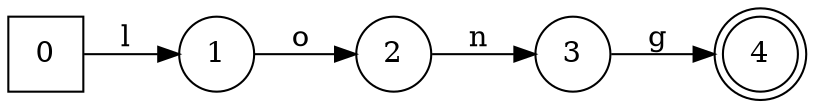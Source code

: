 digraph Generadolong {
rankdir=LR;
0 [ shape=square]
1 [ shape=circle]
2 [ shape=circle]
3 [ shape=circle]
4 [ shape=doublecircle]
0->1[label="l "]
1->2[label="o "]
2->3[label="n "]
3->4[label="g "]
}
